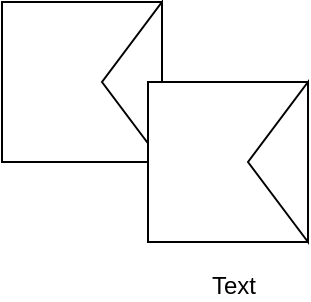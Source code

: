 <mxfile version="12.2.4"><diagram id="wJR4yGBRZWal46RbLKZX"><mxGraphModel dx="1117" dy="608" grid="1" gridSize="10" guides="1" tooltips="1" connect="1" arrows="1" fold="1" page="1" pageScale="1" pageWidth="827" pageHeight="1169" math="0" shadow="0"><root><mxCell id="0"/><mxCell id="1" parent="0"/><mxCell id="4" value="" style="whiteSpace=wrap;html=1;aspect=fixed;" vertex="1" parent="1"><mxGeometry x="90" y="80" width="80" height="80" as="geometry"/></mxCell><mxCell id="5" value="" style="triangle;whiteSpace=wrap;html=1;direction=west;" vertex="1" parent="1"><mxGeometry x="140" y="80" width="30" height="80" as="geometry"/></mxCell><mxCell id="11" value="" style="whiteSpace=wrap;html=1;aspect=fixed;" vertex="1" parent="1"><mxGeometry x="163" y="120" width="80" height="80" as="geometry"/></mxCell><mxCell id="12" value="" style="triangle;whiteSpace=wrap;html=1;direction=west;" vertex="1" parent="1"><mxGeometry x="213" y="120" width="30" height="80" as="geometry"/></mxCell><mxCell id="13" value="Text" style="text;html=1;resizable=0;points=[];autosize=1;align=left;verticalAlign=top;spacingTop=-4;" vertex="1" parent="1"><mxGeometry x="193" y="212" width="40" height="10" as="geometry"/></mxCell></root></mxGraphModel></diagram></mxfile>